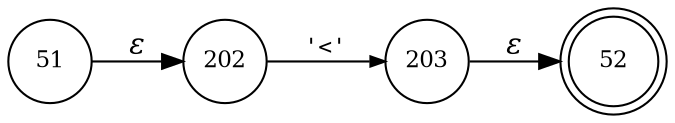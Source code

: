 digraph ATN {
rankdir=LR;
s52[fontsize=11, label="52", shape=doublecircle, fixedsize=true, width=.6];
s51[fontsize=11,label="51", shape=circle, fixedsize=true, width=.55, peripheries=1];
s202[fontsize=11,label="202", shape=circle, fixedsize=true, width=.55, peripheries=1];
s203[fontsize=11,label="203", shape=circle, fixedsize=true, width=.55, peripheries=1];
s51 -> s202 [fontname="Times-Italic", label="&epsilon;"];
s202 -> s203 [fontsize=11, fontname="Courier", arrowsize=.7, label = "'<'", arrowhead = normal];
s203 -> s52 [fontname="Times-Italic", label="&epsilon;"];
}